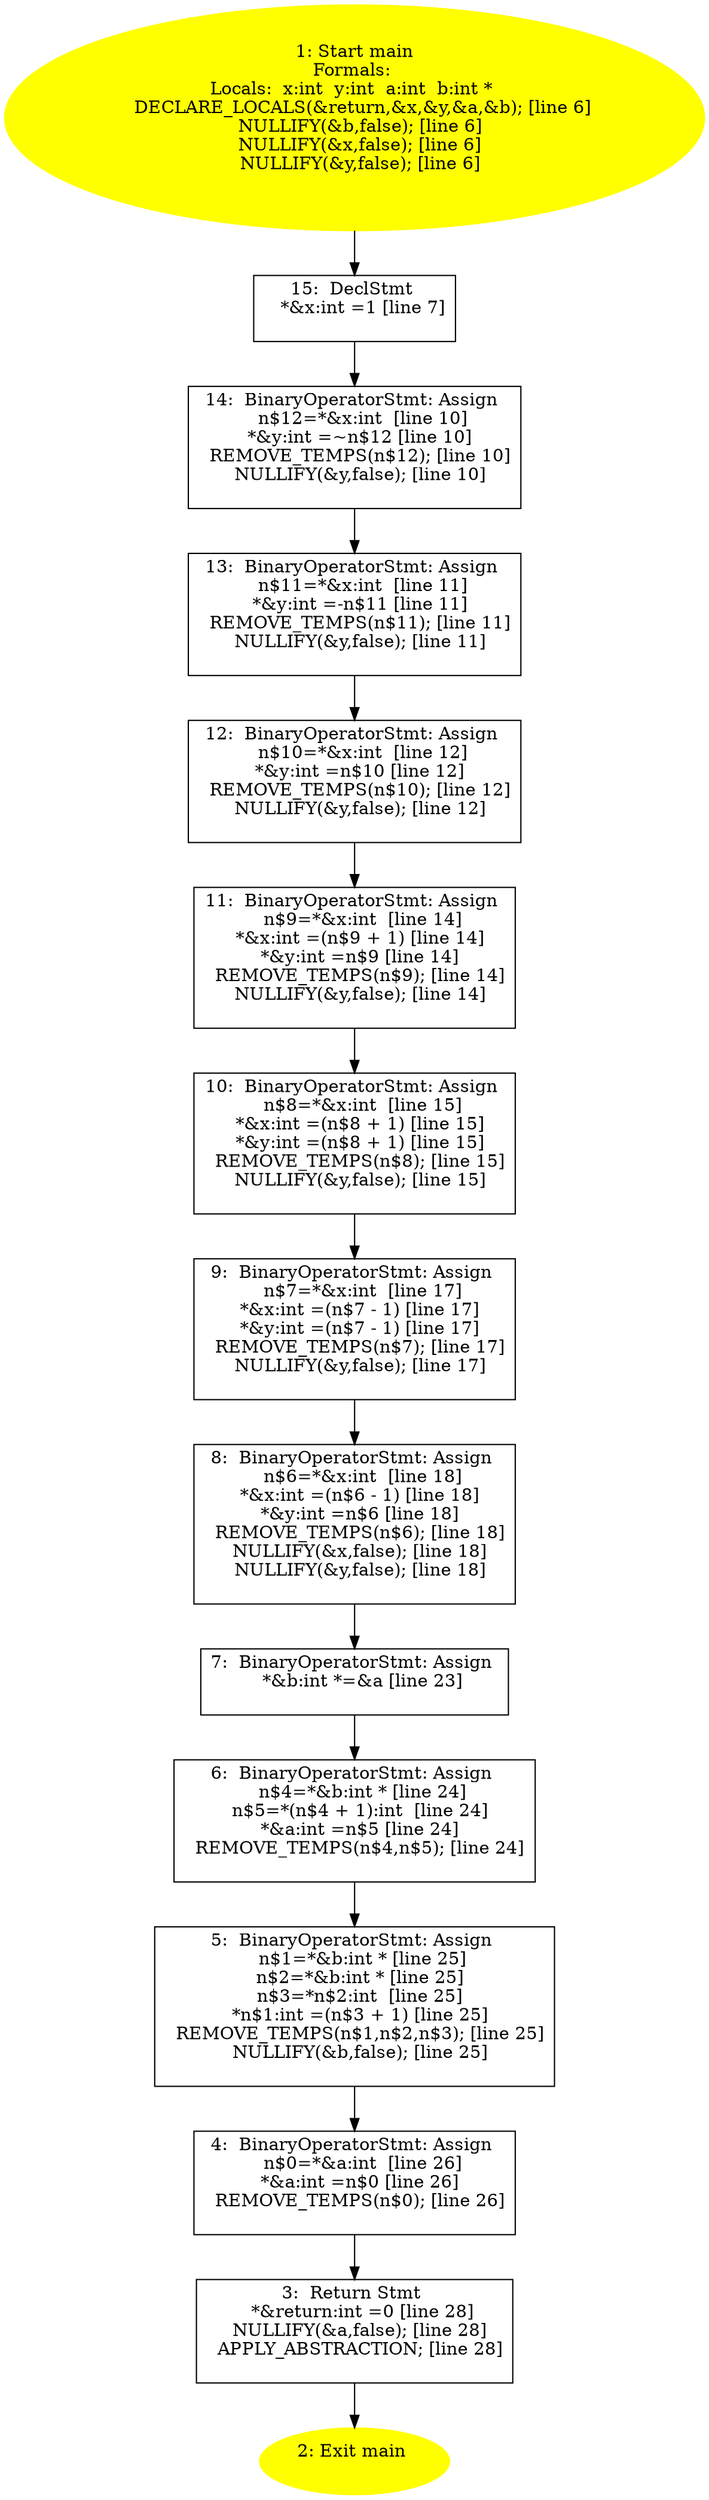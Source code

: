 digraph iCFG {
15 [label="15:  DeclStmt \n   *&x:int =1 [line 7]\n " shape="box"]
	

	 15 -> 14 ;
14 [label="14:  BinaryOperatorStmt: Assign \n   n$12=*&x:int  [line 10]\n  *&y:int =~n$12 [line 10]\n  REMOVE_TEMPS(n$12); [line 10]\n  NULLIFY(&y,false); [line 10]\n " shape="box"]
	

	 14 -> 13 ;
13 [label="13:  BinaryOperatorStmt: Assign \n   n$11=*&x:int  [line 11]\n  *&y:int =-n$11 [line 11]\n  REMOVE_TEMPS(n$11); [line 11]\n  NULLIFY(&y,false); [line 11]\n " shape="box"]
	

	 13 -> 12 ;
12 [label="12:  BinaryOperatorStmt: Assign \n   n$10=*&x:int  [line 12]\n  *&y:int =n$10 [line 12]\n  REMOVE_TEMPS(n$10); [line 12]\n  NULLIFY(&y,false); [line 12]\n " shape="box"]
	

	 12 -> 11 ;
11 [label="11:  BinaryOperatorStmt: Assign \n   n$9=*&x:int  [line 14]\n  *&x:int =(n$9 + 1) [line 14]\n  *&y:int =n$9 [line 14]\n  REMOVE_TEMPS(n$9); [line 14]\n  NULLIFY(&y,false); [line 14]\n " shape="box"]
	

	 11 -> 10 ;
10 [label="10:  BinaryOperatorStmt: Assign \n   n$8=*&x:int  [line 15]\n  *&x:int =(n$8 + 1) [line 15]\n  *&y:int =(n$8 + 1) [line 15]\n  REMOVE_TEMPS(n$8); [line 15]\n  NULLIFY(&y,false); [line 15]\n " shape="box"]
	

	 10 -> 9 ;
9 [label="9:  BinaryOperatorStmt: Assign \n   n$7=*&x:int  [line 17]\n  *&x:int =(n$7 - 1) [line 17]\n  *&y:int =(n$7 - 1) [line 17]\n  REMOVE_TEMPS(n$7); [line 17]\n  NULLIFY(&y,false); [line 17]\n " shape="box"]
	

	 9 -> 8 ;
8 [label="8:  BinaryOperatorStmt: Assign \n   n$6=*&x:int  [line 18]\n  *&x:int =(n$6 - 1) [line 18]\n  *&y:int =n$6 [line 18]\n  REMOVE_TEMPS(n$6); [line 18]\n  NULLIFY(&x,false); [line 18]\n  NULLIFY(&y,false); [line 18]\n " shape="box"]
	

	 8 -> 7 ;
7 [label="7:  BinaryOperatorStmt: Assign \n   *&b:int *=&a [line 23]\n " shape="box"]
	

	 7 -> 6 ;
6 [label="6:  BinaryOperatorStmt: Assign \n   n$4=*&b:int * [line 24]\n  n$5=*(n$4 + 1):int  [line 24]\n  *&a:int =n$5 [line 24]\n  REMOVE_TEMPS(n$4,n$5); [line 24]\n " shape="box"]
	

	 6 -> 5 ;
5 [label="5:  BinaryOperatorStmt: Assign \n   n$1=*&b:int * [line 25]\n  n$2=*&b:int * [line 25]\n  n$3=*n$2:int  [line 25]\n  *n$1:int =(n$3 + 1) [line 25]\n  REMOVE_TEMPS(n$1,n$2,n$3); [line 25]\n  NULLIFY(&b,false); [line 25]\n " shape="box"]
	

	 5 -> 4 ;
4 [label="4:  BinaryOperatorStmt: Assign \n   n$0=*&a:int  [line 26]\n  *&a:int =n$0 [line 26]\n  REMOVE_TEMPS(n$0); [line 26]\n " shape="box"]
	

	 4 -> 3 ;
3 [label="3:  Return Stmt \n   *&return:int =0 [line 28]\n  NULLIFY(&a,false); [line 28]\n  APPLY_ABSTRACTION; [line 28]\n " shape="box"]
	

	 3 -> 2 ;
2 [label="2: Exit main \n  " color=yellow style=filled]
	

1 [label="1: Start main\nFormals: \nLocals:  x:int  y:int  a:int  b:int * \n   DECLARE_LOCALS(&return,&x,&y,&a,&b); [line 6]\n  NULLIFY(&b,false); [line 6]\n  NULLIFY(&x,false); [line 6]\n  NULLIFY(&y,false); [line 6]\n " color=yellow style=filled]
	

	 1 -> 15 ;
}
